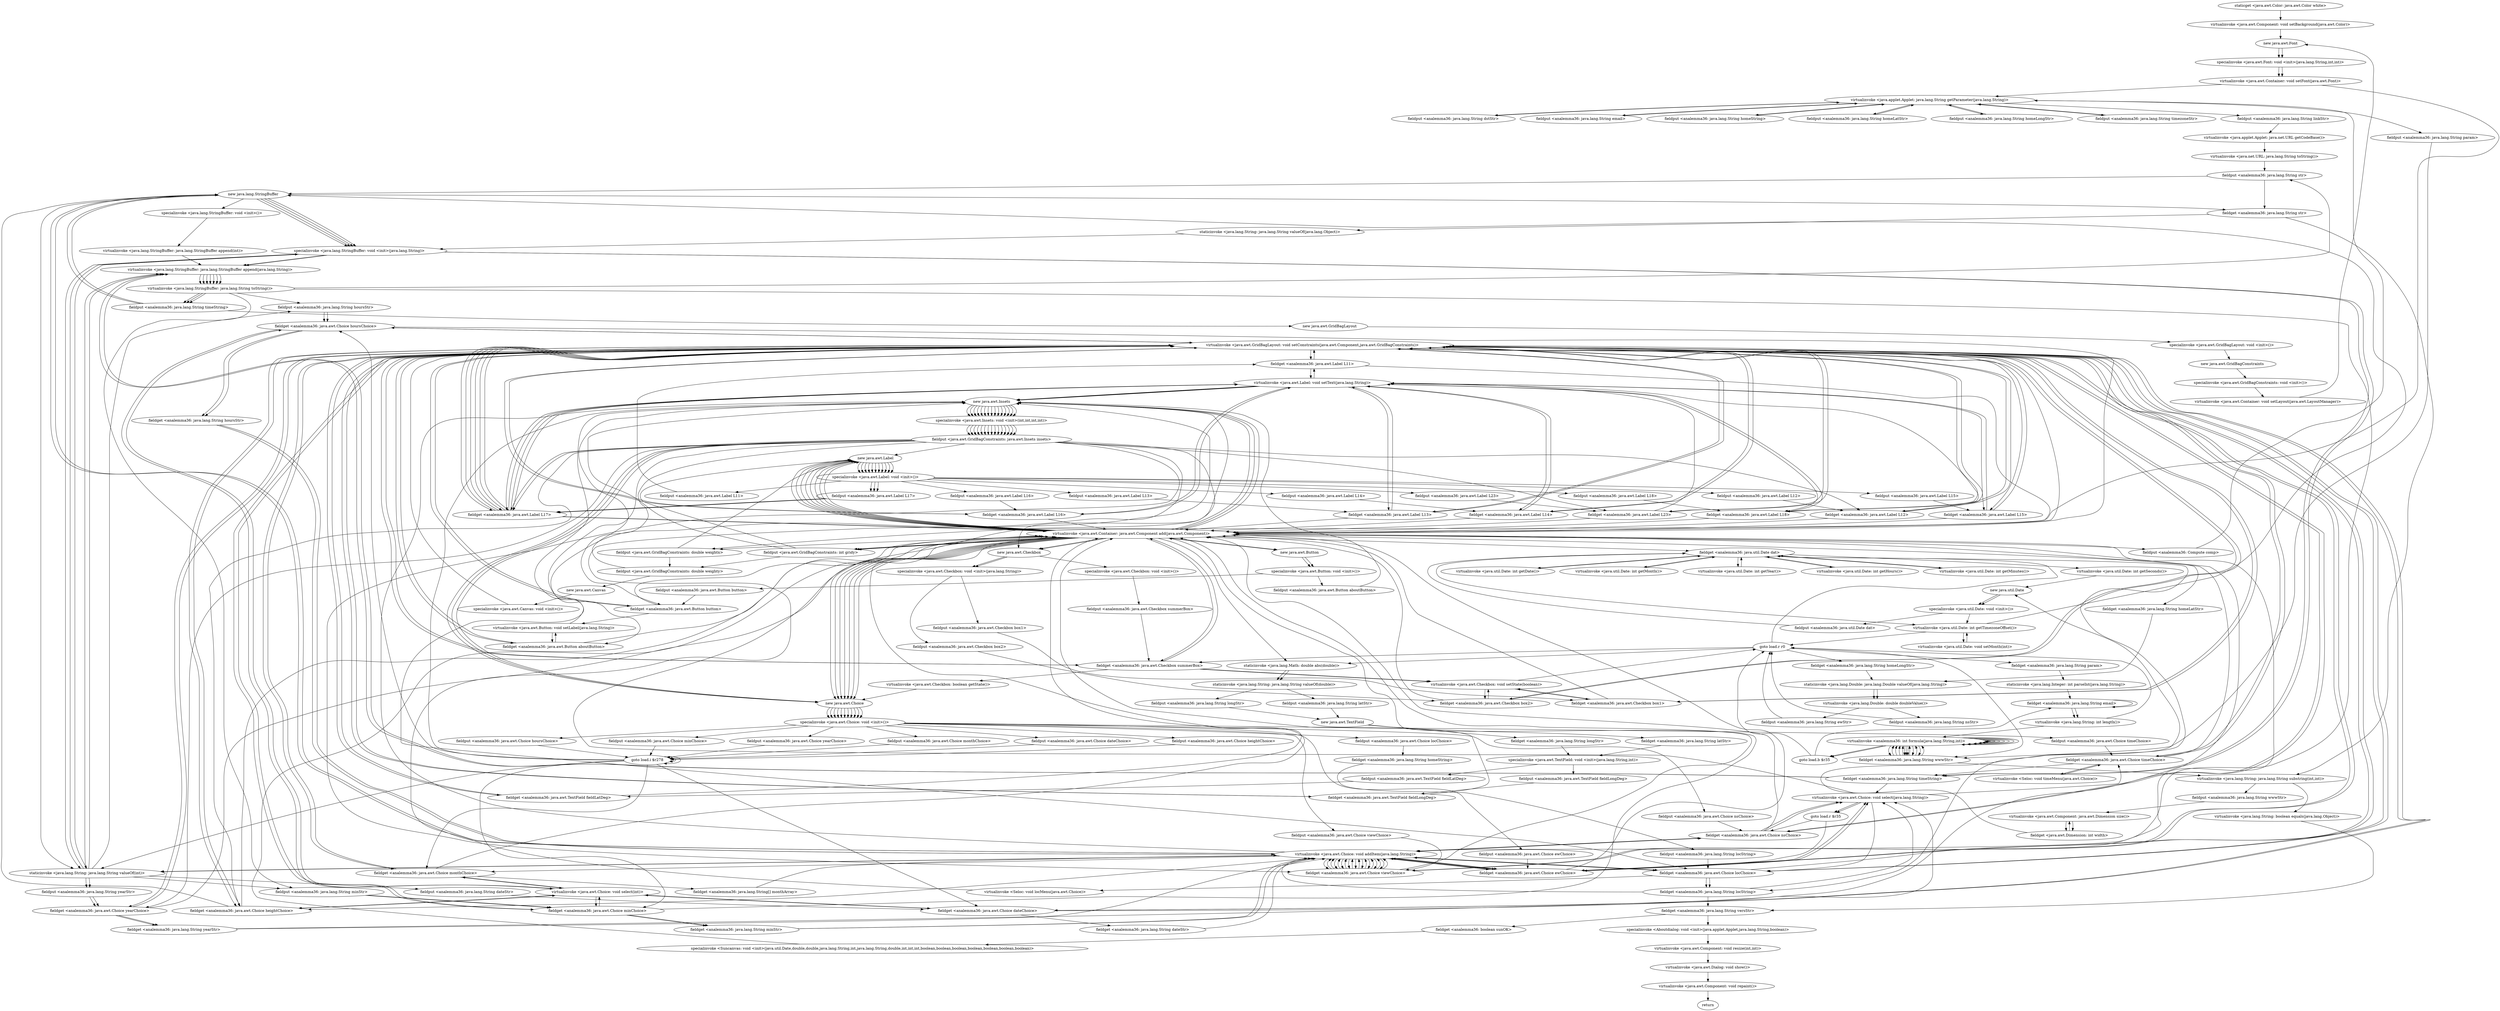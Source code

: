 digraph "" {
"staticget <java.awt.Color: java.awt.Color white>";
 "staticget <java.awt.Color: java.awt.Color white>"->"virtualinvoke <java.awt.Component: void setBackground(java.awt.Color)>";
 "virtualinvoke <java.awt.Component: void setBackground(java.awt.Color)>"->"new java.awt.Font";
 "new java.awt.Font"->"specialinvoke <java.awt.Font: void <init>(java.lang.String,int,int)>";
 "specialinvoke <java.awt.Font: void <init>(java.lang.String,int,int)>"->"virtualinvoke <java.awt.Container: void setFont(java.awt.Font)>";
 "virtualinvoke <java.awt.Container: void setFont(java.awt.Font)>"->"virtualinvoke <java.applet.Applet: java.lang.String getParameter(java.lang.String)>";
 "virtualinvoke <java.applet.Applet: java.lang.String getParameter(java.lang.String)>"->"fieldput <analemma36: java.lang.String homeString>";
 "fieldput <analemma36: java.lang.String homeString>"->"virtualinvoke <java.applet.Applet: java.lang.String getParameter(java.lang.String)>";
 "virtualinvoke <java.applet.Applet: java.lang.String getParameter(java.lang.String)>"->"fieldput <analemma36: java.lang.String homeLatStr>";
 "fieldput <analemma36: java.lang.String homeLatStr>"->"virtualinvoke <java.applet.Applet: java.lang.String getParameter(java.lang.String)>";
 "virtualinvoke <java.applet.Applet: java.lang.String getParameter(java.lang.String)>"->"fieldput <analemma36: java.lang.String homeLongStr>";
 "fieldput <analemma36: java.lang.String homeLongStr>"->"virtualinvoke <java.applet.Applet: java.lang.String getParameter(java.lang.String)>";
 "virtualinvoke <java.applet.Applet: java.lang.String getParameter(java.lang.String)>"->"fieldput <analemma36: java.lang.String timezoneStr>";
 "fieldput <analemma36: java.lang.String timezoneStr>"->"virtualinvoke <java.applet.Applet: java.lang.String getParameter(java.lang.String)>";
 "virtualinvoke <java.applet.Applet: java.lang.String getParameter(java.lang.String)>"->"fieldput <analemma36: java.lang.String dstStr>";
 "fieldput <analemma36: java.lang.String dstStr>"->"virtualinvoke <java.applet.Applet: java.lang.String getParameter(java.lang.String)>";
 "virtualinvoke <java.applet.Applet: java.lang.String getParameter(java.lang.String)>"->"fieldput <analemma36: java.lang.String linkStr>";
 "fieldput <analemma36: java.lang.String linkStr>"->"virtualinvoke <java.applet.Applet: java.net.URL getCodeBase()>";
 "virtualinvoke <java.applet.Applet: java.net.URL getCodeBase()>"->"virtualinvoke <java.net.URL: java.lang.String toString()>";
 "virtualinvoke <java.net.URL: java.lang.String toString()>"->"fieldput <analemma36: java.lang.String str>";
 "fieldput <analemma36: java.lang.String str>"->"new java.lang.StringBuffer";
 "new java.lang.StringBuffer"->"fieldget <analemma36: java.lang.String str>";
 "fieldget <analemma36: java.lang.String str>"->"staticinvoke <java.lang.String: java.lang.String valueOf(java.lang.Object)>";
 "staticinvoke <java.lang.String: java.lang.String valueOf(java.lang.Object)>"->"specialinvoke <java.lang.StringBuffer: void <init>(java.lang.String)>";
 "specialinvoke <java.lang.StringBuffer: void <init>(java.lang.String)>"->"virtualinvoke <java.lang.StringBuffer: java.lang.StringBuffer append(java.lang.String)>";
 "virtualinvoke <java.lang.StringBuffer: java.lang.StringBuffer append(java.lang.String)>"->"virtualinvoke <java.lang.StringBuffer: java.lang.String toString()>";
 "virtualinvoke <java.lang.StringBuffer: java.lang.String toString()>"->"fieldput <analemma36: java.lang.String str>";
 "fieldput <analemma36: java.lang.String str>"->"fieldget <analemma36: java.lang.String str>";
 "fieldget <analemma36: java.lang.String str>"->"virtualinvoke <java.lang.String: java.lang.String substring(int,int)>";
 "virtualinvoke <java.lang.String: java.lang.String substring(int,int)>"->"fieldput <analemma36: java.lang.String wwwStr>";
 "fieldput <analemma36: java.lang.String wwwStr>"->"virtualinvoke <java.awt.Component: java.awt.Dimension size()>";
 "virtualinvoke <java.awt.Component: java.awt.Dimension size()>"->"fieldget <java.awt.Dimension: int width>";
 "fieldget <java.awt.Dimension: int width>"->"virtualinvoke <java.awt.Component: java.awt.Dimension size()>";
 "virtualinvoke <java.awt.Component: java.awt.Dimension size()>"->"fieldget <java.awt.Dimension: int width>";
 "fieldget <java.awt.Dimension: int width>"->"new java.util.Date";
 "new java.util.Date"->"specialinvoke <java.util.Date: void <init>()>";
 "specialinvoke <java.util.Date: void <init>()>"->"fieldput <analemma36: java.util.Date dat>";
 "fieldput <analemma36: java.util.Date dat>"->"fieldget <analemma36: java.util.Date dat>";
 "fieldget <analemma36: java.util.Date dat>"->"virtualinvoke <java.util.Date: int getHours()>";
 "virtualinvoke <java.util.Date: int getHours()>"->"fieldget <analemma36: java.util.Date dat>";
 "fieldget <analemma36: java.util.Date dat>"->"virtualinvoke <java.util.Date: int getMinutes()>";
 "virtualinvoke <java.util.Date: int getMinutes()>"->"fieldget <analemma36: java.util.Date dat>";
 "fieldget <analemma36: java.util.Date dat>"->"virtualinvoke <java.util.Date: int getDate()>";
 "virtualinvoke <java.util.Date: int getDate()>"->"fieldget <analemma36: java.util.Date dat>";
 "fieldget <analemma36: java.util.Date dat>"->"virtualinvoke <java.util.Date: int getMonth()>";
 "virtualinvoke <java.util.Date: int getMonth()>"->"fieldget <analemma36: java.util.Date dat>";
 "fieldget <analemma36: java.util.Date dat>"->"virtualinvoke <java.util.Date: int getYear()>";
 "virtualinvoke <java.util.Date: int getYear()>"->"fieldget <analemma36: java.util.Date dat>";
 "fieldget <analemma36: java.util.Date dat>"->"virtualinvoke <java.util.Date: int getSeconds()>";
 "virtualinvoke <java.util.Date: int getSeconds()>"->"new java.util.Date";
 "new java.util.Date"->"specialinvoke <java.util.Date: void <init>()>";
 "specialinvoke <java.util.Date: void <init>()>"->"virtualinvoke <java.util.Date: int getTimezoneOffset()>";
 "virtualinvoke <java.util.Date: int getTimezoneOffset()>"->"virtualinvoke <java.util.Date: void setMonth(int)>";
 "virtualinvoke <java.util.Date: void setMonth(int)>"->"virtualinvoke <java.util.Date: int getTimezoneOffset()>";
 "virtualinvoke <java.util.Date: int getTimezoneOffset()>"->"goto load.r r0";
 "goto load.r r0"->"fieldget <analemma36: java.util.Date dat>";
 "fieldget <analemma36: java.util.Date dat>"->"virtualinvoke <java.util.Date: int getTimezoneOffset()>";
 "virtualinvoke <java.util.Date: int getTimezoneOffset()>"->"new java.lang.StringBuffer";
 "new java.lang.StringBuffer"->"staticinvoke <java.lang.String: java.lang.String valueOf(int)>";
 "staticinvoke <java.lang.String: java.lang.String valueOf(int)>"->"specialinvoke <java.lang.StringBuffer: void <init>(java.lang.String)>";
 "specialinvoke <java.lang.StringBuffer: void <init>(java.lang.String)>"->"virtualinvoke <java.lang.StringBuffer: java.lang.StringBuffer append(java.lang.String)>";
 "virtualinvoke <java.lang.StringBuffer: java.lang.StringBuffer append(java.lang.String)>"->"virtualinvoke <java.lang.StringBuffer: java.lang.String toString()>";
 "virtualinvoke <java.lang.StringBuffer: java.lang.String toString()>"->"fieldput <analemma36: java.lang.String timeString>";
 "fieldput <analemma36: java.lang.String timeString>"->"new java.lang.StringBuffer";
 "new java.lang.StringBuffer"->"specialinvoke <java.lang.StringBuffer: void <init>(java.lang.String)>";
 "specialinvoke <java.lang.StringBuffer: void <init>(java.lang.String)>"->"fieldget <analemma36: java.lang.String timeString>";
 "fieldget <analemma36: java.lang.String timeString>"->"virtualinvoke <java.lang.StringBuffer: java.lang.StringBuffer append(java.lang.String)>";
 "virtualinvoke <java.lang.StringBuffer: java.lang.StringBuffer append(java.lang.String)>"->"virtualinvoke <java.lang.StringBuffer: java.lang.String toString()>";
 "virtualinvoke <java.lang.StringBuffer: java.lang.String toString()>"->"fieldput <analemma36: java.lang.String timeString>";
 "fieldput <analemma36: java.lang.String timeString>"->"new java.lang.StringBuffer";
 "new java.lang.StringBuffer"->"specialinvoke <java.lang.StringBuffer: void <init>(java.lang.String)>";
 "specialinvoke <java.lang.StringBuffer: void <init>(java.lang.String)>"->"fieldget <analemma36: java.lang.String timeString>";
 "fieldget <analemma36: java.lang.String timeString>"->"virtualinvoke <java.lang.StringBuffer: java.lang.StringBuffer append(java.lang.String)>";
 "virtualinvoke <java.lang.StringBuffer: java.lang.StringBuffer append(java.lang.String)>"->"virtualinvoke <java.lang.StringBuffer: java.lang.String toString()>";
 "virtualinvoke <java.lang.StringBuffer: java.lang.String toString()>"->"fieldput <analemma36: java.lang.String timeString>";
 "fieldput <analemma36: java.lang.String timeString>"->"new java.awt.GridBagLayout";
 "new java.awt.GridBagLayout"->"specialinvoke <java.awt.GridBagLayout: void <init>()>";
 "specialinvoke <java.awt.GridBagLayout: void <init>()>"->"new java.awt.GridBagConstraints";
 "new java.awt.GridBagConstraints"->"specialinvoke <java.awt.GridBagConstraints: void <init>()>";
 "specialinvoke <java.awt.GridBagConstraints: void <init>()>"->"virtualinvoke <java.awt.Container: void setLayout(java.awt.LayoutManager)>";
 "virtualinvoke <java.awt.Container: void setLayout(java.awt.LayoutManager)>"->"new java.awt.Font";
 "new java.awt.Font"->"specialinvoke <java.awt.Font: void <init>(java.lang.String,int,int)>";
 "specialinvoke <java.awt.Font: void <init>(java.lang.String,int,int)>"->"virtualinvoke <java.awt.Container: void setFont(java.awt.Font)>";
 "virtualinvoke <java.awt.Container: void setFont(java.awt.Font)>"->"fieldput <java.awt.GridBagConstraints: double weightx>";
 "fieldput <java.awt.GridBagConstraints: double weightx>"->"fieldput <java.awt.GridBagConstraints: double weighty>";
 "fieldput <java.awt.GridBagConstraints: double weighty>"->"new java.awt.Insets";
 "new java.awt.Insets"->"specialinvoke <java.awt.Insets: void <init>(int,int,int,int)>";
 "specialinvoke <java.awt.Insets: void <init>(int,int,int,int)>"->"fieldput <java.awt.GridBagConstraints: java.awt.Insets insets>";
 "fieldput <java.awt.GridBagConstraints: java.awt.Insets insets>"->"new java.awt.Label";
 "new java.awt.Label"->"specialinvoke <java.awt.Label: void <init>()>";
 "specialinvoke <java.awt.Label: void <init>()>"->"fieldput <analemma36: java.awt.Label L11>";
 "fieldput <analemma36: java.awt.Label L11>"->"fieldget <analemma36: java.awt.Label L11>";
 "fieldget <analemma36: java.awt.Label L11>"->"virtualinvoke <java.awt.Label: void setText(java.lang.String)>";
 "virtualinvoke <java.awt.Label: void setText(java.lang.String)>"->"fieldget <analemma36: java.awt.Label L11>";
 "fieldget <analemma36: java.awt.Label L11>"->"virtualinvoke <java.awt.GridBagLayout: void setConstraints(java.awt.Component,java.awt.GridBagConstraints)>";
 "virtualinvoke <java.awt.GridBagLayout: void setConstraints(java.awt.Component,java.awt.GridBagConstraints)>"->"fieldget <analemma36: java.awt.Label L11>";
 "fieldget <analemma36: java.awt.Label L11>"->"virtualinvoke <java.awt.Container: java.awt.Component add(java.awt.Component)>";
 "virtualinvoke <java.awt.Container: java.awt.Component add(java.awt.Component)>"->"new java.awt.Label";
 "new java.awt.Label"->"specialinvoke <java.awt.Label: void <init>()>";
 "specialinvoke <java.awt.Label: void <init>()>"->"fieldput <analemma36: java.awt.Label L17>";
 "fieldput <analemma36: java.awt.Label L17>"->"fieldget <analemma36: java.awt.Label L17>";
 "fieldget <analemma36: java.awt.Label L17>"->"virtualinvoke <java.awt.Label: void setText(java.lang.String)>";
 "virtualinvoke <java.awt.Label: void setText(java.lang.String)>"->"new java.awt.Insets";
 "new java.awt.Insets"->"specialinvoke <java.awt.Insets: void <init>(int,int,int,int)>";
 "specialinvoke <java.awt.Insets: void <init>(int,int,int,int)>"->"fieldput <java.awt.GridBagConstraints: java.awt.Insets insets>";
 "fieldput <java.awt.GridBagConstraints: java.awt.Insets insets>"->"fieldget <analemma36: java.awt.Label L17>";
 "fieldget <analemma36: java.awt.Label L17>"->"virtualinvoke <java.awt.GridBagLayout: void setConstraints(java.awt.Component,java.awt.GridBagConstraints)>";
 "virtualinvoke <java.awt.GridBagLayout: void setConstraints(java.awt.Component,java.awt.GridBagConstraints)>"->"fieldget <analemma36: java.awt.Label L17>";
 "fieldget <analemma36: java.awt.Label L17>"->"virtualinvoke <java.awt.Container: java.awt.Component add(java.awt.Component)>";
 "virtualinvoke <java.awt.Container: java.awt.Component add(java.awt.Component)>"->"new java.awt.Label";
 "new java.awt.Label"->"specialinvoke <java.awt.Label: void <init>()>";
 "specialinvoke <java.awt.Label: void <init>()>"->"fieldput <analemma36: java.awt.Label L12>";
 "fieldput <analemma36: java.awt.Label L12>"->"fieldget <analemma36: java.awt.Label L12>";
 "fieldget <analemma36: java.awt.Label L12>"->"virtualinvoke <java.awt.Label: void setText(java.lang.String)>";
 "virtualinvoke <java.awt.Label: void setText(java.lang.String)>"->"new java.awt.Insets";
 "new java.awt.Insets"->"specialinvoke <java.awt.Insets: void <init>(int,int,int,int)>";
 "specialinvoke <java.awt.Insets: void <init>(int,int,int,int)>"->"fieldput <java.awt.GridBagConstraints: java.awt.Insets insets>";
 "fieldput <java.awt.GridBagConstraints: java.awt.Insets insets>"->"fieldget <analemma36: java.awt.Label L12>";
 "fieldget <analemma36: java.awt.Label L12>"->"virtualinvoke <java.awt.GridBagLayout: void setConstraints(java.awt.Component,java.awt.GridBagConstraints)>";
 "virtualinvoke <java.awt.GridBagLayout: void setConstraints(java.awt.Component,java.awt.GridBagConstraints)>"->"fieldget <analemma36: java.awt.Label L12>";
 "fieldget <analemma36: java.awt.Label L12>"->"virtualinvoke <java.awt.Container: java.awt.Component add(java.awt.Component)>";
 "virtualinvoke <java.awt.Container: java.awt.Component add(java.awt.Component)>"->"fieldput <java.awt.GridBagConstraints: double weightx>";
 "fieldput <java.awt.GridBagConstraints: double weightx>"->"new java.awt.Label";
 "new java.awt.Label"->"specialinvoke <java.awt.Label: void <init>()>";
 "specialinvoke <java.awt.Label: void <init>()>"->"fieldput <analemma36: java.awt.Label L13>";
 "fieldput <analemma36: java.awt.Label L13>"->"fieldget <analemma36: java.awt.Label L13>";
 "fieldget <analemma36: java.awt.Label L13>"->"virtualinvoke <java.awt.Label: void setText(java.lang.String)>";
 "virtualinvoke <java.awt.Label: void setText(java.lang.String)>"->"fieldget <analemma36: java.awt.Label L13>";
 "fieldget <analemma36: java.awt.Label L13>"->"virtualinvoke <java.awt.GridBagLayout: void setConstraints(java.awt.Component,java.awt.GridBagConstraints)>";
 "virtualinvoke <java.awt.GridBagLayout: void setConstraints(java.awt.Component,java.awt.GridBagConstraints)>"->"fieldget <analemma36: java.awt.Label L13>";
 "fieldget <analemma36: java.awt.Label L13>"->"virtualinvoke <java.awt.Container: java.awt.Component add(java.awt.Component)>";
 "virtualinvoke <java.awt.Container: java.awt.Component add(java.awt.Component)>"->"new java.awt.Label";
 "new java.awt.Label"->"specialinvoke <java.awt.Label: void <init>()>";
 "specialinvoke <java.awt.Label: void <init>()>"->"fieldput <analemma36: java.awt.Label L14>";
 "fieldput <analemma36: java.awt.Label L14>"->"fieldget <analemma36: java.awt.Label L14>";
 "fieldget <analemma36: java.awt.Label L14>"->"virtualinvoke <java.awt.Label: void setText(java.lang.String)>";
 "virtualinvoke <java.awt.Label: void setText(java.lang.String)>"->"fieldget <analemma36: java.awt.Label L14>";
 "fieldget <analemma36: java.awt.Label L14>"->"virtualinvoke <java.awt.GridBagLayout: void setConstraints(java.awt.Component,java.awt.GridBagConstraints)>";
 "virtualinvoke <java.awt.GridBagLayout: void setConstraints(java.awt.Component,java.awt.GridBagConstraints)>"->"fieldget <analemma36: java.awt.Label L14>";
 "fieldget <analemma36: java.awt.Label L14>"->"virtualinvoke <java.awt.Container: java.awt.Component add(java.awt.Component)>";
 "virtualinvoke <java.awt.Container: java.awt.Component add(java.awt.Component)>"->"new java.awt.Label";
 "new java.awt.Label"->"specialinvoke <java.awt.Label: void <init>()>";
 "specialinvoke <java.awt.Label: void <init>()>"->"fieldput <analemma36: java.awt.Label L15>";
 "fieldput <analemma36: java.awt.Label L15>"->"fieldget <analemma36: java.awt.Label L15>";
 "fieldget <analemma36: java.awt.Label L15>"->"virtualinvoke <java.awt.Label: void setText(java.lang.String)>";
 "virtualinvoke <java.awt.Label: void setText(java.lang.String)>"->"fieldget <analemma36: java.awt.Label L15>";
 "fieldget <analemma36: java.awt.Label L15>"->"virtualinvoke <java.awt.GridBagLayout: void setConstraints(java.awt.Component,java.awt.GridBagConstraints)>";
 "virtualinvoke <java.awt.GridBagLayout: void setConstraints(java.awt.Component,java.awt.GridBagConstraints)>"->"fieldget <analemma36: java.awt.Label L15>";
 "fieldget <analemma36: java.awt.Label L15>"->"virtualinvoke <java.awt.Container: java.awt.Component add(java.awt.Component)>";
 "virtualinvoke <java.awt.Container: java.awt.Component add(java.awt.Component)>"->"new java.awt.Label";
 "new java.awt.Label"->"specialinvoke <java.awt.Label: void <init>()>";
 "specialinvoke <java.awt.Label: void <init>()>"->"fieldput <analemma36: java.awt.Label L16>";
 "fieldput <analemma36: java.awt.Label L16>"->"fieldget <analemma36: java.awt.Label L16>";
 "fieldget <analemma36: java.awt.Label L16>"->"virtualinvoke <java.awt.Label: void setText(java.lang.String)>";
 "virtualinvoke <java.awt.Label: void setText(java.lang.String)>"->"fieldget <analemma36: java.awt.Label L16>";
 "fieldget <analemma36: java.awt.Label L16>"->"virtualinvoke <java.awt.GridBagLayout: void setConstraints(java.awt.Component,java.awt.GridBagConstraints)>";
 "virtualinvoke <java.awt.GridBagLayout: void setConstraints(java.awt.Component,java.awt.GridBagConstraints)>"->"fieldget <analemma36: java.awt.Label L16>";
 "fieldget <analemma36: java.awt.Label L16>"->"virtualinvoke <java.awt.Container: java.awt.Component add(java.awt.Component)>";
 "virtualinvoke <java.awt.Container: java.awt.Component add(java.awt.Component)>"->"new java.awt.Label";
 "new java.awt.Label"->"specialinvoke <java.awt.Label: void <init>()>";
 "specialinvoke <java.awt.Label: void <init>()>"->"fieldput <analemma36: java.awt.Label L17>";
 "fieldput <analemma36: java.awt.Label L17>"->"fieldget <analemma36: java.awt.Label L17>";
 "fieldget <analemma36: java.awt.Label L17>"->"virtualinvoke <java.awt.Label: void setText(java.lang.String)>";
 "virtualinvoke <java.awt.Label: void setText(java.lang.String)>"->"fieldget <analemma36: java.awt.Label L17>";
 "fieldget <analemma36: java.awt.Label L17>"->"virtualinvoke <java.awt.GridBagLayout: void setConstraints(java.awt.Component,java.awt.GridBagConstraints)>";
 "virtualinvoke <java.awt.GridBagLayout: void setConstraints(java.awt.Component,java.awt.GridBagConstraints)>"->"fieldget <analemma36: java.awt.Label L17>";
 "fieldget <analemma36: java.awt.Label L17>"->"virtualinvoke <java.awt.Container: java.awt.Component add(java.awt.Component)>";
 "virtualinvoke <java.awt.Container: java.awt.Component add(java.awt.Component)>"->"new java.awt.Label";
 "new java.awt.Label"->"specialinvoke <java.awt.Label: void <init>()>";
 "specialinvoke <java.awt.Label: void <init>()>"->"fieldput <analemma36: java.awt.Label L18>";
 "fieldput <analemma36: java.awt.Label L18>"->"fieldget <analemma36: java.awt.Label L18>";
 "fieldget <analemma36: java.awt.Label L18>"->"virtualinvoke <java.awt.Label: void setText(java.lang.String)>";
 "virtualinvoke <java.awt.Label: void setText(java.lang.String)>"->"fieldget <analemma36: java.awt.Label L18>";
 "fieldget <analemma36: java.awt.Label L18>"->"virtualinvoke <java.awt.GridBagLayout: void setConstraints(java.awt.Component,java.awt.GridBagConstraints)>";
 "virtualinvoke <java.awt.GridBagLayout: void setConstraints(java.awt.Component,java.awt.GridBagConstraints)>"->"fieldget <analemma36: java.awt.Label L18>";
 "fieldget <analemma36: java.awt.Label L18>"->"virtualinvoke <java.awt.Container: java.awt.Component add(java.awt.Component)>";
 "virtualinvoke <java.awt.Container: java.awt.Component add(java.awt.Component)>"->"fieldput <java.awt.GridBagConstraints: int gridy>";
 "fieldput <java.awt.GridBagConstraints: int gridy>"->"new java.awt.Insets";
 "new java.awt.Insets"->"specialinvoke <java.awt.Insets: void <init>(int,int,int,int)>";
 "specialinvoke <java.awt.Insets: void <init>(int,int,int,int)>"->"fieldput <java.awt.GridBagConstraints: java.awt.Insets insets>";
 "fieldput <java.awt.GridBagConstraints: java.awt.Insets insets>"->"new java.awt.Choice";
 "new java.awt.Choice"->"specialinvoke <java.awt.Choice: void <init>()>";
 "specialinvoke <java.awt.Choice: void <init>()>"->"fieldput <analemma36: java.awt.Choice timeChoice>";
 "fieldput <analemma36: java.awt.Choice timeChoice>"->"fieldget <analemma36: java.awt.Choice timeChoice>";
 "fieldget <analemma36: java.awt.Choice timeChoice>"->"virtualinvoke <Seloc: void timeMenu(java.awt.Choice)>";
 "virtualinvoke <Seloc: void timeMenu(java.awt.Choice)>"->"fieldget <analemma36: java.awt.Choice timeChoice>";
 "fieldget <analemma36: java.awt.Choice timeChoice>"->"virtualinvoke <java.awt.GridBagLayout: void setConstraints(java.awt.Component,java.awt.GridBagConstraints)>";
 "virtualinvoke <java.awt.GridBagLayout: void setConstraints(java.awt.Component,java.awt.GridBagConstraints)>"->"fieldget <analemma36: java.awt.Choice timeChoice>";
 "fieldget <analemma36: java.awt.Choice timeChoice>"->"fieldget <analemma36: java.lang.String timeString>";
 "fieldget <analemma36: java.lang.String timeString>"->"virtualinvoke <java.awt.Choice: void select(java.lang.String)>";
 "virtualinvoke <java.awt.Choice: void select(java.lang.String)>"->"fieldget <analemma36: java.awt.Choice timeChoice>";
 "fieldget <analemma36: java.awt.Choice timeChoice>"->"virtualinvoke <java.awt.Container: java.awt.Component add(java.awt.Component)>";
 "virtualinvoke <java.awt.Container: java.awt.Component add(java.awt.Component)>"->"new java.awt.Insets";
 "new java.awt.Insets"->"specialinvoke <java.awt.Insets: void <init>(int,int,int,int)>";
 "specialinvoke <java.awt.Insets: void <init>(int,int,int,int)>"->"fieldput <java.awt.GridBagConstraints: java.awt.Insets insets>";
 "fieldput <java.awt.GridBagConstraints: java.awt.Insets insets>"->"new java.awt.Checkbox";
 "new java.awt.Checkbox"->"specialinvoke <java.awt.Checkbox: void <init>()>";
 "specialinvoke <java.awt.Checkbox: void <init>()>"->"fieldput <analemma36: java.awt.Checkbox summerBox>";
 "fieldput <analemma36: java.awt.Checkbox summerBox>"->"fieldget <analemma36: java.awt.Checkbox summerBox>";
 "fieldget <analemma36: java.awt.Checkbox summerBox>"->"virtualinvoke <java.awt.GridBagLayout: void setConstraints(java.awt.Component,java.awt.GridBagConstraints)>";
 "virtualinvoke <java.awt.GridBagLayout: void setConstraints(java.awt.Component,java.awt.GridBagConstraints)>"->"fieldget <analemma36: java.awt.Checkbox summerBox>";
 "fieldget <analemma36: java.awt.Checkbox summerBox>"->"virtualinvoke <java.awt.Container: java.awt.Component add(java.awt.Component)>";
 "virtualinvoke <java.awt.Container: java.awt.Component add(java.awt.Component)>"->"fieldget <analemma36: java.awt.Checkbox summerBox>";
 "fieldget <analemma36: java.awt.Checkbox summerBox>"->"virtualinvoke <java.awt.Checkbox: void setState(boolean)>";
 "virtualinvoke <java.awt.Checkbox: void setState(boolean)>"->"goto load.r r0";
 "goto load.r r0"->"fieldget <analemma36: java.awt.Checkbox summerBox>";
 "fieldget <analemma36: java.awt.Checkbox summerBox>"->"virtualinvoke <java.awt.Checkbox: boolean getState()>";
 "virtualinvoke <java.awt.Checkbox: boolean getState()>"->"new java.awt.Choice";
 "new java.awt.Choice"->"specialinvoke <java.awt.Choice: void <init>()>";
 "specialinvoke <java.awt.Choice: void <init>()>"->"fieldput <analemma36: java.awt.Choice locChoice>";
 "fieldput <analemma36: java.awt.Choice locChoice>"->"fieldget <analemma36: java.lang.String homeString>";
 "fieldget <analemma36: java.lang.String homeString>"->"fieldput <analemma36: java.lang.String locString>";
 "fieldput <analemma36: java.lang.String locString>"->"fieldget <analemma36: java.awt.Choice locChoice>";
 "fieldget <analemma36: java.awt.Choice locChoice>"->"fieldget <analemma36: java.lang.String locString>";
 "fieldget <analemma36: java.lang.String locString>"->"virtualinvoke <java.awt.Choice: void addItem(java.lang.String)>";
 "virtualinvoke <java.awt.Choice: void addItem(java.lang.String)>"->"fieldget <analemma36: java.awt.Choice locChoice>";
 "fieldget <analemma36: java.awt.Choice locChoice>"->"virtualinvoke <java.awt.Choice: void addItem(java.lang.String)>";
 "virtualinvoke <java.awt.Choice: void addItem(java.lang.String)>"->"fieldget <analemma36: java.awt.Choice locChoice>";
 "fieldget <analemma36: java.awt.Choice locChoice>"->"fieldget <analemma36: java.lang.String locString>";
 "fieldget <analemma36: java.lang.String locString>"->"virtualinvoke <java.awt.Choice: void select(java.lang.String)>";
 "virtualinvoke <java.awt.Choice: void select(java.lang.String)>"->"fieldget <analemma36: java.awt.Choice locChoice>";
 "fieldget <analemma36: java.awt.Choice locChoice>"->"virtualinvoke <Seloc: void locMenu(java.awt.Choice)>";
 "virtualinvoke <Seloc: void locMenu(java.awt.Choice)>"->"new java.awt.Insets";
 "new java.awt.Insets"->"specialinvoke <java.awt.Insets: void <init>(int,int,int,int)>";
 "specialinvoke <java.awt.Insets: void <init>(int,int,int,int)>"->"fieldput <java.awt.GridBagConstraints: java.awt.Insets insets>";
 "fieldput <java.awt.GridBagConstraints: java.awt.Insets insets>"->"fieldget <analemma36: java.awt.Choice locChoice>";
 "fieldget <analemma36: java.awt.Choice locChoice>"->"virtualinvoke <java.awt.GridBagLayout: void setConstraints(java.awt.Component,java.awt.GridBagConstraints)>";
 "virtualinvoke <java.awt.GridBagLayout: void setConstraints(java.awt.Component,java.awt.GridBagConstraints)>"->"fieldget <analemma36: java.awt.Choice locChoice>";
 "fieldget <analemma36: java.awt.Choice locChoice>"->"virtualinvoke <java.awt.Container: java.awt.Component add(java.awt.Component)>";
 "virtualinvoke <java.awt.Container: java.awt.Component add(java.awt.Component)>"->"fieldget <analemma36: java.lang.String homeLatStr>";
 "fieldget <analemma36: java.lang.String homeLatStr>"->"staticinvoke <java.lang.Double: java.lang.Double valueOf(java.lang.String)>";
 "staticinvoke <java.lang.Double: java.lang.Double valueOf(java.lang.String)>"->"virtualinvoke <java.lang.Double: double doubleValue()>";
 "virtualinvoke <java.lang.Double: double doubleValue()>"->"fieldput <analemma36: java.lang.String nsStr>";
 "fieldput <analemma36: java.lang.String nsStr>"->"goto load.r r0";
 "goto load.r r0"->"fieldget <analemma36: java.lang.String homeLongStr>";
 "fieldget <analemma36: java.lang.String homeLongStr>"->"staticinvoke <java.lang.Double: java.lang.Double valueOf(java.lang.String)>";
 "staticinvoke <java.lang.Double: java.lang.Double valueOf(java.lang.String)>"->"virtualinvoke <java.lang.Double: double doubleValue()>";
 "virtualinvoke <java.lang.Double: double doubleValue()>"->"fieldput <analemma36: java.lang.String ewStr>";
 "fieldput <analemma36: java.lang.String ewStr>"->"goto load.r r0";
 "goto load.r r0"->"staticinvoke <java.lang.Math: double abs(double)>";
 "staticinvoke <java.lang.Math: double abs(double)>"->"staticinvoke <java.lang.String: java.lang.String valueOf(double)>";
 "staticinvoke <java.lang.String: java.lang.String valueOf(double)>"->"fieldput <analemma36: java.lang.String latStr>";
 "fieldput <analemma36: java.lang.String latStr>"->"new java.awt.TextField";
 "new java.awt.TextField"->"fieldget <analemma36: java.lang.String latStr>";
 "fieldget <analemma36: java.lang.String latStr>"->"specialinvoke <java.awt.TextField: void <init>(java.lang.String,int)>";
 "specialinvoke <java.awt.TextField: void <init>(java.lang.String,int)>"->"fieldput <analemma36: java.awt.TextField fieldLatDeg>";
 "fieldput <analemma36: java.awt.TextField fieldLatDeg>"->"fieldget <analemma36: java.awt.TextField fieldLatDeg>";
 "fieldget <analemma36: java.awt.TextField fieldLatDeg>"->"virtualinvoke <java.awt.GridBagLayout: void setConstraints(java.awt.Component,java.awt.GridBagConstraints)>";
 "virtualinvoke <java.awt.GridBagLayout: void setConstraints(java.awt.Component,java.awt.GridBagConstraints)>"->"fieldget <analemma36: java.awt.TextField fieldLatDeg>";
 "fieldget <analemma36: java.awt.TextField fieldLatDeg>"->"virtualinvoke <java.awt.Container: java.awt.Component add(java.awt.Component)>";
 "virtualinvoke <java.awt.Container: java.awt.Component add(java.awt.Component)>"->"new java.awt.Choice";
 "new java.awt.Choice"->"specialinvoke <java.awt.Choice: void <init>()>";
 "specialinvoke <java.awt.Choice: void <init>()>"->"fieldput <analemma36: java.awt.Choice nsChoice>";
 "fieldput <analemma36: java.awt.Choice nsChoice>"->"fieldget <analemma36: java.awt.Choice nsChoice>";
 "fieldget <analemma36: java.awt.Choice nsChoice>"->"virtualinvoke <java.awt.Choice: void addItem(java.lang.String)>";
 "virtualinvoke <java.awt.Choice: void addItem(java.lang.String)>"->"fieldget <analemma36: java.awt.Choice nsChoice>";
 "fieldget <analemma36: java.awt.Choice nsChoice>"->"virtualinvoke <java.awt.Choice: void addItem(java.lang.String)>";
 "virtualinvoke <java.awt.Choice: void addItem(java.lang.String)>"->"fieldget <analemma36: java.awt.Choice nsChoice>";
 "fieldget <analemma36: java.awt.Choice nsChoice>"->"virtualinvoke <java.awt.Choice: void select(java.lang.String)>";
 "virtualinvoke <java.awt.Choice: void select(java.lang.String)>"->"goto load.r $r35";
 "goto load.r $r35"->"fieldget <analemma36: java.awt.Choice nsChoice>";
 "fieldget <analemma36: java.awt.Choice nsChoice>"->"virtualinvoke <java.awt.GridBagLayout: void setConstraints(java.awt.Component,java.awt.GridBagConstraints)>";
 "virtualinvoke <java.awt.GridBagLayout: void setConstraints(java.awt.Component,java.awt.GridBagConstraints)>"->"fieldget <analemma36: java.awt.Choice nsChoice>";
 "fieldget <analemma36: java.awt.Choice nsChoice>"->"virtualinvoke <java.awt.Container: java.awt.Component add(java.awt.Component)>";
 "virtualinvoke <java.awt.Container: java.awt.Component add(java.awt.Component)>"->"staticinvoke <java.lang.Math: double abs(double)>";
 "staticinvoke <java.lang.Math: double abs(double)>"->"staticinvoke <java.lang.String: java.lang.String valueOf(double)>";
 "staticinvoke <java.lang.String: java.lang.String valueOf(double)>"->"fieldput <analemma36: java.lang.String longStr>";
 "fieldput <analemma36: java.lang.String longStr>"->"new java.awt.TextField";
 "new java.awt.TextField"->"fieldget <analemma36: java.lang.String longStr>";
 "fieldget <analemma36: java.lang.String longStr>"->"specialinvoke <java.awt.TextField: void <init>(java.lang.String,int)>";
 "specialinvoke <java.awt.TextField: void <init>(java.lang.String,int)>"->"fieldput <analemma36: java.awt.TextField fieldLongDeg>";
 "fieldput <analemma36: java.awt.TextField fieldLongDeg>"->"fieldget <analemma36: java.awt.TextField fieldLongDeg>";
 "fieldget <analemma36: java.awt.TextField fieldLongDeg>"->"virtualinvoke <java.awt.GridBagLayout: void setConstraints(java.awt.Component,java.awt.GridBagConstraints)>";
 "virtualinvoke <java.awt.GridBagLayout: void setConstraints(java.awt.Component,java.awt.GridBagConstraints)>"->"fieldget <analemma36: java.awt.TextField fieldLongDeg>";
 "fieldget <analemma36: java.awt.TextField fieldLongDeg>"->"virtualinvoke <java.awt.Container: java.awt.Component add(java.awt.Component)>";
 "virtualinvoke <java.awt.Container: java.awt.Component add(java.awt.Component)>"->"new java.awt.Choice";
 "new java.awt.Choice"->"specialinvoke <java.awt.Choice: void <init>()>";
 "specialinvoke <java.awt.Choice: void <init>()>"->"fieldput <analemma36: java.awt.Choice ewChoice>";
 "fieldput <analemma36: java.awt.Choice ewChoice>"->"fieldget <analemma36: java.awt.Choice ewChoice>";
 "fieldget <analemma36: java.awt.Choice ewChoice>"->"virtualinvoke <java.awt.Choice: void addItem(java.lang.String)>";
 "virtualinvoke <java.awt.Choice: void addItem(java.lang.String)>"->"fieldget <analemma36: java.awt.Choice ewChoice>";
 "fieldget <analemma36: java.awt.Choice ewChoice>"->"virtualinvoke <java.awt.Choice: void addItem(java.lang.String)>";
 "virtualinvoke <java.awt.Choice: void addItem(java.lang.String)>"->"fieldget <analemma36: java.awt.Choice ewChoice>";
 "fieldget <analemma36: java.awt.Choice ewChoice>"->"virtualinvoke <java.awt.Choice: void select(java.lang.String)>";
 "virtualinvoke <java.awt.Choice: void select(java.lang.String)>"->"goto load.r $r35";
 "goto load.r $r35"->"fieldget <analemma36: java.awt.Choice ewChoice>";
 "fieldget <analemma36: java.awt.Choice ewChoice>"->"virtualinvoke <java.awt.GridBagLayout: void setConstraints(java.awt.Component,java.awt.GridBagConstraints)>";
 "virtualinvoke <java.awt.GridBagLayout: void setConstraints(java.awt.Component,java.awt.GridBagConstraints)>"->"fieldget <analemma36: java.awt.Choice ewChoice>";
 "fieldget <analemma36: java.awt.Choice ewChoice>"->"virtualinvoke <java.awt.Container: java.awt.Component add(java.awt.Component)>";
 "virtualinvoke <java.awt.Container: java.awt.Component add(java.awt.Component)>"->"new java.awt.Choice";
 "new java.awt.Choice"->"specialinvoke <java.awt.Choice: void <init>()>";
 "specialinvoke <java.awt.Choice: void <init>()>"->"fieldput <analemma36: java.awt.Choice heightChoice>";
 "fieldput <analemma36: java.awt.Choice heightChoice>"->"goto load.i $r278";
 "goto load.i $r278"->"new java.awt.Insets";
 "new java.awt.Insets"->"specialinvoke <java.awt.Insets: void <init>(int,int,int,int)>";
 "specialinvoke <java.awt.Insets: void <init>(int,int,int,int)>"->"fieldput <java.awt.GridBagConstraints: java.awt.Insets insets>";
 "fieldput <java.awt.GridBagConstraints: java.awt.Insets insets>"->"fieldget <analemma36: java.awt.Choice heightChoice>";
 "fieldget <analemma36: java.awt.Choice heightChoice>"->"virtualinvoke <java.awt.GridBagLayout: void setConstraints(java.awt.Component,java.awt.GridBagConstraints)>";
 "virtualinvoke <java.awt.GridBagLayout: void setConstraints(java.awt.Component,java.awt.GridBagConstraints)>"->"fieldget <analemma36: java.awt.Choice heightChoice>";
 "fieldget <analemma36: java.awt.Choice heightChoice>"->"virtualinvoke <java.awt.Choice: void select(int)>";
 "virtualinvoke <java.awt.Choice: void select(int)>"->"fieldget <analemma36: java.awt.Choice heightChoice>";
 "fieldget <analemma36: java.awt.Choice heightChoice>"->"virtualinvoke <java.awt.Container: java.awt.Component add(java.awt.Component)>";
 "virtualinvoke <java.awt.Container: java.awt.Component add(java.awt.Component)>"->"new java.awt.Choice";
 "new java.awt.Choice"->"specialinvoke <java.awt.Choice: void <init>()>";
 "specialinvoke <java.awt.Choice: void <init>()>"->"fieldput <analemma36: java.awt.Choice viewChoice>";
 "fieldput <analemma36: java.awt.Choice viewChoice>"->"fieldget <analemma36: java.awt.Choice viewChoice>";
 "fieldget <analemma36: java.awt.Choice viewChoice>"->"virtualinvoke <java.awt.Choice: void addItem(java.lang.String)>";
 "virtualinvoke <java.awt.Choice: void addItem(java.lang.String)>"->"fieldget <analemma36: java.awt.Choice viewChoice>";
 "fieldget <analemma36: java.awt.Choice viewChoice>"->"virtualinvoke <java.awt.Choice: void addItem(java.lang.String)>";
 "virtualinvoke <java.awt.Choice: void addItem(java.lang.String)>"->"fieldget <analemma36: java.awt.Choice viewChoice>";
 "fieldget <analemma36: java.awt.Choice viewChoice>"->"virtualinvoke <java.awt.Choice: void addItem(java.lang.String)>";
 "virtualinvoke <java.awt.Choice: void addItem(java.lang.String)>"->"fieldget <analemma36: java.awt.Choice viewChoice>";
 "fieldget <analemma36: java.awt.Choice viewChoice>"->"virtualinvoke <java.awt.Choice: void addItem(java.lang.String)>";
 "virtualinvoke <java.awt.Choice: void addItem(java.lang.String)>"->"fieldget <analemma36: java.awt.Choice viewChoice>";
 "fieldget <analemma36: java.awt.Choice viewChoice>"->"virtualinvoke <java.awt.Choice: void addItem(java.lang.String)>";
 "virtualinvoke <java.awt.Choice: void addItem(java.lang.String)>"->"fieldget <analemma36: java.awt.Choice viewChoice>";
 "fieldget <analemma36: java.awt.Choice viewChoice>"->"virtualinvoke <java.awt.Choice: void addItem(java.lang.String)>";
 "virtualinvoke <java.awt.Choice: void addItem(java.lang.String)>"->"fieldget <analemma36: java.awt.Choice viewChoice>";
 "fieldget <analemma36: java.awt.Choice viewChoice>"->"virtualinvoke <java.awt.Choice: void addItem(java.lang.String)>";
 "virtualinvoke <java.awt.Choice: void addItem(java.lang.String)>"->"fieldget <analemma36: java.awt.Choice viewChoice>";
 "fieldget <analemma36: java.awt.Choice viewChoice>"->"virtualinvoke <java.awt.Choice: void addItem(java.lang.String)>";
 "virtualinvoke <java.awt.Choice: void addItem(java.lang.String)>"->"fieldget <analemma36: java.awt.Choice viewChoice>";
 "fieldget <analemma36: java.awt.Choice viewChoice>"->"virtualinvoke <java.awt.Choice: void addItem(java.lang.String)>";
 "virtualinvoke <java.awt.Choice: void addItem(java.lang.String)>"->"fieldget <analemma36: java.awt.Choice viewChoice>";
 "fieldget <analemma36: java.awt.Choice viewChoice>"->"virtualinvoke <java.awt.Choice: void addItem(java.lang.String)>";
 "virtualinvoke <java.awt.Choice: void addItem(java.lang.String)>"->"new java.awt.Insets";
 "new java.awt.Insets"->"specialinvoke <java.awt.Insets: void <init>(int,int,int,int)>";
 "specialinvoke <java.awt.Insets: void <init>(int,int,int,int)>"->"fieldput <java.awt.GridBagConstraints: java.awt.Insets insets>";
 "fieldput <java.awt.GridBagConstraints: java.awt.Insets insets>"->"fieldget <analemma36: java.awt.Choice viewChoice>";
 "fieldget <analemma36: java.awt.Choice viewChoice>"->"virtualinvoke <java.awt.GridBagLayout: void setConstraints(java.awt.Component,java.awt.GridBagConstraints)>";
 "virtualinvoke <java.awt.GridBagLayout: void setConstraints(java.awt.Component,java.awt.GridBagConstraints)>"->"fieldget <analemma36: java.awt.Choice viewChoice>";
 "fieldget <analemma36: java.awt.Choice viewChoice>"->"virtualinvoke <java.awt.Container: java.awt.Component add(java.awt.Component)>";
 "virtualinvoke <java.awt.Container: java.awt.Component add(java.awt.Component)>"->"new java.awt.Checkbox";
 "new java.awt.Checkbox"->"specialinvoke <java.awt.Checkbox: void <init>(java.lang.String)>";
 "specialinvoke <java.awt.Checkbox: void <init>(java.lang.String)>"->"fieldput <analemma36: java.awt.Checkbox box1>";
 "fieldput <analemma36: java.awt.Checkbox box1>"->"fieldget <analemma36: java.awt.Checkbox box1>";
 "fieldget <analemma36: java.awt.Checkbox box1>"->"virtualinvoke <java.awt.GridBagLayout: void setConstraints(java.awt.Component,java.awt.GridBagConstraints)>";
 "virtualinvoke <java.awt.GridBagLayout: void setConstraints(java.awt.Component,java.awt.GridBagConstraints)>"->"fieldget <analemma36: java.awt.Checkbox box1>";
 "fieldget <analemma36: java.awt.Checkbox box1>"->"virtualinvoke <java.awt.Checkbox: void setState(boolean)>";
 "virtualinvoke <java.awt.Checkbox: void setState(boolean)>"->"fieldget <analemma36: java.awt.Checkbox box1>";
 "fieldget <analemma36: java.awt.Checkbox box1>"->"virtualinvoke <java.awt.Container: java.awt.Component add(java.awt.Component)>";
 "virtualinvoke <java.awt.Container: java.awt.Component add(java.awt.Component)>"->"fieldput <java.awt.GridBagConstraints: int gridy>";
 "fieldput <java.awt.GridBagConstraints: int gridy>"->"new java.awt.Label";
 "new java.awt.Label"->"specialinvoke <java.awt.Label: void <init>()>";
 "specialinvoke <java.awt.Label: void <init>()>"->"fieldput <analemma36: java.awt.Label L17>";
 "fieldput <analemma36: java.awt.Label L17>"->"fieldget <analemma36: java.awt.Label L17>";
 "fieldget <analemma36: java.awt.Label L17>"->"virtualinvoke <java.awt.Label: void setText(java.lang.String)>";
 "virtualinvoke <java.awt.Label: void setText(java.lang.String)>"->"new java.awt.Insets";
 "new java.awt.Insets"->"specialinvoke <java.awt.Insets: void <init>(int,int,int,int)>";
 "specialinvoke <java.awt.Insets: void <init>(int,int,int,int)>"->"fieldput <java.awt.GridBagConstraints: java.awt.Insets insets>";
 "fieldput <java.awt.GridBagConstraints: java.awt.Insets insets>"->"fieldget <analemma36: java.awt.Label L17>";
 "fieldget <analemma36: java.awt.Label L17>"->"virtualinvoke <java.awt.GridBagLayout: void setConstraints(java.awt.Component,java.awt.GridBagConstraints)>";
 "virtualinvoke <java.awt.GridBagLayout: void setConstraints(java.awt.Component,java.awt.GridBagConstraints)>"->"fieldget <analemma36: java.awt.Label L17>";
 "fieldget <analemma36: java.awt.Label L17>"->"virtualinvoke <java.awt.Container: java.awt.Component add(java.awt.Component)>";
 "virtualinvoke <java.awt.Container: java.awt.Component add(java.awt.Component)>"->"new java.awt.Insets";
 "new java.awt.Insets"->"specialinvoke <java.awt.Insets: void <init>(int,int,int,int)>";
 "specialinvoke <java.awt.Insets: void <init>(int,int,int,int)>"->"fieldput <java.awt.GridBagConstraints: java.awt.Insets insets>";
 "fieldput <java.awt.GridBagConstraints: java.awt.Insets insets>"->"new java.awt.Choice";
 "new java.awt.Choice"->"specialinvoke <java.awt.Choice: void <init>()>";
 "specialinvoke <java.awt.Choice: void <init>()>"->"fieldput <analemma36: java.awt.Choice hoursChoice>";
 "fieldput <analemma36: java.awt.Choice hoursChoice>"->"goto load.i $r278";
 "goto load.i $r278"->"goto load.i $r278";
 "goto load.i $r278"->"fieldget <analemma36: java.awt.Choice hoursChoice>";
 "fieldget <analemma36: java.awt.Choice hoursChoice>"->"virtualinvoke <java.awt.Choice: void select(int)>";
 "virtualinvoke <java.awt.Choice: void select(int)>"->"fieldget <analemma36: java.awt.Choice hoursChoice>";
 "fieldget <analemma36: java.awt.Choice hoursChoice>"->"virtualinvoke <java.awt.GridBagLayout: void setConstraints(java.awt.Component,java.awt.GridBagConstraints)>";
 "virtualinvoke <java.awt.GridBagLayout: void setConstraints(java.awt.Component,java.awt.GridBagConstraints)>"->"fieldget <analemma36: java.awt.Choice hoursChoice>";
 "fieldget <analemma36: java.awt.Choice hoursChoice>"->"virtualinvoke <java.awt.Container: java.awt.Component add(java.awt.Component)>";
 "virtualinvoke <java.awt.Container: java.awt.Component add(java.awt.Component)>"->"new java.awt.Choice";
 "new java.awt.Choice"->"specialinvoke <java.awt.Choice: void <init>()>";
 "specialinvoke <java.awt.Choice: void <init>()>"->"fieldput <analemma36: java.awt.Choice minChoice>";
 "fieldput <analemma36: java.awt.Choice minChoice>"->"goto load.i $r278";
 "goto load.i $r278"->"goto load.i $r278";
 "goto load.i $r278"->"fieldget <analemma36: java.awt.Choice minChoice>";
 "fieldget <analemma36: java.awt.Choice minChoice>"->"virtualinvoke <java.awt.Choice: void select(int)>";
 "virtualinvoke <java.awt.Choice: void select(int)>"->"fieldget <analemma36: java.awt.Choice minChoice>";
 "fieldget <analemma36: java.awt.Choice minChoice>"->"virtualinvoke <java.awt.GridBagLayout: void setConstraints(java.awt.Component,java.awt.GridBagConstraints)>";
 "virtualinvoke <java.awt.GridBagLayout: void setConstraints(java.awt.Component,java.awt.GridBagConstraints)>"->"fieldget <analemma36: java.awt.Choice minChoice>";
 "fieldget <analemma36: java.awt.Choice minChoice>"->"virtualinvoke <java.awt.Container: java.awt.Component add(java.awt.Component)>";
 "virtualinvoke <java.awt.Container: java.awt.Component add(java.awt.Component)>"->"new java.awt.Label";
 "new java.awt.Label"->"specialinvoke <java.awt.Label: void <init>()>";
 "specialinvoke <java.awt.Label: void <init>()>"->"fieldput <analemma36: java.awt.Label L23>";
 "fieldput <analemma36: java.awt.Label L23>"->"fieldget <analemma36: java.awt.Label L23>";
 "fieldget <analemma36: java.awt.Label L23>"->"virtualinvoke <java.awt.Label: void setText(java.lang.String)>";
 "virtualinvoke <java.awt.Label: void setText(java.lang.String)>"->"new java.awt.Insets";
 "new java.awt.Insets"->"specialinvoke <java.awt.Insets: void <init>(int,int,int,int)>";
 "specialinvoke <java.awt.Insets: void <init>(int,int,int,int)>"->"fieldput <java.awt.GridBagConstraints: java.awt.Insets insets>";
 "fieldput <java.awt.GridBagConstraints: java.awt.Insets insets>"->"fieldget <analemma36: java.awt.Label L23>";
 "fieldget <analemma36: java.awt.Label L23>"->"virtualinvoke <java.awt.GridBagLayout: void setConstraints(java.awt.Component,java.awt.GridBagConstraints)>";
 "virtualinvoke <java.awt.GridBagLayout: void setConstraints(java.awt.Component,java.awt.GridBagConstraints)>"->"fieldget <analemma36: java.awt.Label L23>";
 "fieldget <analemma36: java.awt.Label L23>"->"virtualinvoke <java.awt.Container: java.awt.Component add(java.awt.Component)>";
 "virtualinvoke <java.awt.Container: java.awt.Component add(java.awt.Component)>"->"new java.awt.Insets";
 "new java.awt.Insets"->"specialinvoke <java.awt.Insets: void <init>(int,int,int,int)>";
 "specialinvoke <java.awt.Insets: void <init>(int,int,int,int)>"->"fieldput <java.awt.GridBagConstraints: java.awt.Insets insets>";
 "fieldput <java.awt.GridBagConstraints: java.awt.Insets insets>"->"new java.awt.Choice";
 "new java.awt.Choice"->"specialinvoke <java.awt.Choice: void <init>()>";
 "specialinvoke <java.awt.Choice: void <init>()>"->"fieldput <analemma36: java.awt.Choice yearChoice>";
 "fieldput <analemma36: java.awt.Choice yearChoice>"->"goto load.i $r278";
 "goto load.i $r278"->"staticinvoke <java.lang.String: java.lang.String valueOf(int)>";
 "staticinvoke <java.lang.String: java.lang.String valueOf(int)>"->"fieldput <analemma36: java.lang.String yearStr>";
 "fieldput <analemma36: java.lang.String yearStr>"->"fieldget <analemma36: java.awt.Choice yearChoice>";
 "fieldget <analemma36: java.awt.Choice yearChoice>"->"fieldget <analemma36: java.lang.String yearStr>";
 "fieldget <analemma36: java.lang.String yearStr>"->"virtualinvoke <java.awt.Choice: void select(java.lang.String)>";
 "virtualinvoke <java.awt.Choice: void select(java.lang.String)>"->"new java.awt.Insets";
 "new java.awt.Insets"->"specialinvoke <java.awt.Insets: void <init>(int,int,int,int)>";
 "specialinvoke <java.awt.Insets: void <init>(int,int,int,int)>"->"fieldput <java.awt.GridBagConstraints: java.awt.Insets insets>";
 "fieldput <java.awt.GridBagConstraints: java.awt.Insets insets>"->"fieldget <analemma36: java.awt.Choice yearChoice>";
 "fieldget <analemma36: java.awt.Choice yearChoice>"->"virtualinvoke <java.awt.GridBagLayout: void setConstraints(java.awt.Component,java.awt.GridBagConstraints)>";
 "virtualinvoke <java.awt.GridBagLayout: void setConstraints(java.awt.Component,java.awt.GridBagConstraints)>"->"fieldget <analemma36: java.awt.Choice yearChoice>";
 "fieldget <analemma36: java.awt.Choice yearChoice>"->"virtualinvoke <java.awt.Container: java.awt.Component add(java.awt.Component)>";
 "virtualinvoke <java.awt.Container: java.awt.Component add(java.awt.Component)>"->"new java.awt.Choice";
 "new java.awt.Choice"->"specialinvoke <java.awt.Choice: void <init>()>";
 "specialinvoke <java.awt.Choice: void <init>()>"->"fieldput <analemma36: java.awt.Choice monthChoice>";
 "fieldput <analemma36: java.awt.Choice monthChoice>"->"goto load.i $r278";
 "goto load.i $r278"->"fieldget <analemma36: java.awt.Choice monthChoice>";
 "fieldget <analemma36: java.awt.Choice monthChoice>"->"virtualinvoke <java.awt.Choice: void select(int)>";
 "virtualinvoke <java.awt.Choice: void select(int)>"->"fieldget <analemma36: java.awt.Choice monthChoice>";
 "fieldget <analemma36: java.awt.Choice monthChoice>"->"virtualinvoke <java.awt.GridBagLayout: void setConstraints(java.awt.Component,java.awt.GridBagConstraints)>";
 "virtualinvoke <java.awt.GridBagLayout: void setConstraints(java.awt.Component,java.awt.GridBagConstraints)>"->"fieldget <analemma36: java.awt.Choice monthChoice>";
 "fieldget <analemma36: java.awt.Choice monthChoice>"->"virtualinvoke <java.awt.Container: java.awt.Component add(java.awt.Component)>";
 "virtualinvoke <java.awt.Container: java.awt.Component add(java.awt.Component)>"->"new java.awt.Choice";
 "new java.awt.Choice"->"specialinvoke <java.awt.Choice: void <init>()>";
 "specialinvoke <java.awt.Choice: void <init>()>"->"fieldput <analemma36: java.awt.Choice dateChoice>";
 "fieldput <analemma36: java.awt.Choice dateChoice>"->"goto load.i $r278";
 "goto load.i $r278"->"fieldget <analemma36: java.awt.Choice dateChoice>";
 "fieldget <analemma36: java.awt.Choice dateChoice>"->"virtualinvoke <java.awt.Choice: void select(int)>";
 "virtualinvoke <java.awt.Choice: void select(int)>"->"fieldget <analemma36: java.awt.Choice dateChoice>";
 "fieldget <analemma36: java.awt.Choice dateChoice>"->"virtualinvoke <java.awt.GridBagLayout: void setConstraints(java.awt.Component,java.awt.GridBagConstraints)>";
 "virtualinvoke <java.awt.GridBagLayout: void setConstraints(java.awt.Component,java.awt.GridBagConstraints)>"->"fieldget <analemma36: java.awt.Choice dateChoice>";
 "fieldget <analemma36: java.awt.Choice dateChoice>"->"virtualinvoke <java.awt.Container: java.awt.Component add(java.awt.Component)>";
 "virtualinvoke <java.awt.Container: java.awt.Component add(java.awt.Component)>"->"new java.awt.Button";
 "new java.awt.Button"->"specialinvoke <java.awt.Button: void <init>()>";
 "specialinvoke <java.awt.Button: void <init>()>"->"fieldput <analemma36: java.awt.Button button>";
 "fieldput <analemma36: java.awt.Button button>"->"fieldget <analemma36: java.awt.Button button>";
 "fieldget <analemma36: java.awt.Button button>"->"virtualinvoke <java.awt.Button: void setLabel(java.lang.String)>";
 "virtualinvoke <java.awt.Button: void setLabel(java.lang.String)>"->"new java.awt.Insets";
 "new java.awt.Insets"->"specialinvoke <java.awt.Insets: void <init>(int,int,int,int)>";
 "specialinvoke <java.awt.Insets: void <init>(int,int,int,int)>"->"fieldput <java.awt.GridBagConstraints: java.awt.Insets insets>";
 "fieldput <java.awt.GridBagConstraints: java.awt.Insets insets>"->"fieldget <analemma36: java.awt.Button button>";
 "fieldget <analemma36: java.awt.Button button>"->"virtualinvoke <java.awt.GridBagLayout: void setConstraints(java.awt.Component,java.awt.GridBagConstraints)>";
 "virtualinvoke <java.awt.GridBagLayout: void setConstraints(java.awt.Component,java.awt.GridBagConstraints)>"->"fieldget <analemma36: java.awt.Button button>";
 "fieldget <analemma36: java.awt.Button button>"->"virtualinvoke <java.awt.Container: java.awt.Component add(java.awt.Component)>";
 "virtualinvoke <java.awt.Container: java.awt.Component add(java.awt.Component)>"->"new java.awt.Button";
 "new java.awt.Button"->"specialinvoke <java.awt.Button: void <init>()>";
 "specialinvoke <java.awt.Button: void <init>()>"->"fieldput <analemma36: java.awt.Button aboutButton>";
 "fieldput <analemma36: java.awt.Button aboutButton>"->"new java.awt.Insets";
 "new java.awt.Insets"->"specialinvoke <java.awt.Insets: void <init>(int,int,int,int)>";
 "specialinvoke <java.awt.Insets: void <init>(int,int,int,int)>"->"fieldput <java.awt.GridBagConstraints: java.awt.Insets insets>";
 "fieldput <java.awt.GridBagConstraints: java.awt.Insets insets>"->"fieldget <analemma36: java.awt.Button aboutButton>";
 "fieldget <analemma36: java.awt.Button aboutButton>"->"virtualinvoke <java.awt.GridBagLayout: void setConstraints(java.awt.Component,java.awt.GridBagConstraints)>";
 "virtualinvoke <java.awt.GridBagLayout: void setConstraints(java.awt.Component,java.awt.GridBagConstraints)>"->"fieldget <analemma36: java.awt.Button aboutButton>";
 "fieldget <analemma36: java.awt.Button aboutButton>"->"virtualinvoke <java.awt.Button: void setLabel(java.lang.String)>";
 "virtualinvoke <java.awt.Button: void setLabel(java.lang.String)>"->"fieldget <analemma36: java.awt.Button aboutButton>";
 "fieldget <analemma36: java.awt.Button aboutButton>"->"virtualinvoke <java.awt.Container: java.awt.Component add(java.awt.Component)>";
 "virtualinvoke <java.awt.Container: java.awt.Component add(java.awt.Component)>"->"new java.awt.Checkbox";
 "new java.awt.Checkbox"->"specialinvoke <java.awt.Checkbox: void <init>(java.lang.String)>";
 "specialinvoke <java.awt.Checkbox: void <init>(java.lang.String)>"->"fieldput <analemma36: java.awt.Checkbox box2>";
 "fieldput <analemma36: java.awt.Checkbox box2>"->"fieldget <analemma36: java.awt.Checkbox box2>";
 "fieldget <analemma36: java.awt.Checkbox box2>"->"virtualinvoke <java.awt.GridBagLayout: void setConstraints(java.awt.Component,java.awt.GridBagConstraints)>";
 "virtualinvoke <java.awt.GridBagLayout: void setConstraints(java.awt.Component,java.awt.GridBagConstraints)>"->"fieldget <analemma36: java.awt.Checkbox box2>";
 "fieldget <analemma36: java.awt.Checkbox box2>"->"virtualinvoke <java.awt.Checkbox: void setState(boolean)>";
 "virtualinvoke <java.awt.Checkbox: void setState(boolean)>"->"fieldget <analemma36: java.awt.Checkbox box2>";
 "fieldget <analemma36: java.awt.Checkbox box2>"->"virtualinvoke <java.awt.Container: java.awt.Component add(java.awt.Component)>";
 "virtualinvoke <java.awt.Container: java.awt.Component add(java.awt.Component)>"->"fieldget <analemma36: java.util.Date dat>";
 "fieldget <analemma36: java.util.Date dat>"->"fieldget <analemma36: java.lang.String locString>";
 "fieldget <analemma36: java.lang.String locString>"->"fieldget <analemma36: java.lang.String versStr>";
 "fieldget <analemma36: java.lang.String versStr>"->"fieldget <analemma36: boolean sunOK>";
 "fieldget <analemma36: boolean sunOK>"->"specialinvoke <Suncanvas: void <init>(java.util.Date,double,double,java.lang.String,int,java.lang.String,double,int,int,int,boolean,boolean,boolean,boolean,boolean,boolean,boolean)>";
 "specialinvoke <Suncanvas: void <init>(java.util.Date,double,double,java.lang.String,int,java.lang.String,double,int,int,int,boolean,boolean,boolean,boolean,boolean,boolean,boolean)>"->"virtualinvoke <java.awt.Container: java.awt.Component add(java.awt.Component)>";
 "virtualinvoke <java.awt.Container: java.awt.Component add(java.awt.Component)>"->"fieldput <java.awt.GridBagConstraints: int gridy>";
 "fieldput <java.awt.GridBagConstraints: int gridy>"->"fieldput <java.awt.GridBagConstraints: double weighty>";
 "fieldput <java.awt.GridBagConstraints: double weighty>"->"new java.awt.Canvas";
 "new java.awt.Canvas"->"specialinvoke <java.awt.Canvas: void <init>()>";
 "specialinvoke <java.awt.Canvas: void <init>()>"->"virtualinvoke <java.awt.GridBagLayout: void setConstraints(java.awt.Component,java.awt.GridBagConstraints)>";
 "virtualinvoke <java.awt.GridBagLayout: void setConstraints(java.awt.Component,java.awt.GridBagConstraints)>"->"virtualinvoke <java.awt.Container: java.awt.Component add(java.awt.Component)>";
 "virtualinvoke <java.awt.Container: java.awt.Component add(java.awt.Component)>"->"fieldput <analemma36: Compute comp>";
 "fieldput <analemma36: Compute comp>"->"virtualinvoke <java.applet.Applet: java.lang.String getParameter(java.lang.String)>";
 "virtualinvoke <java.applet.Applet: java.lang.String getParameter(java.lang.String)>"->"fieldput <analemma36: java.lang.String email>";
 "fieldput <analemma36: java.lang.String email>"->"virtualinvoke <java.applet.Applet: java.lang.String getParameter(java.lang.String)>";
 "virtualinvoke <java.applet.Applet: java.lang.String getParameter(java.lang.String)>"->"fieldput <analemma36: java.lang.String param>";
 "fieldput <analemma36: java.lang.String param>"->"fieldget <analemma36: java.lang.String wwwStr>";
 "fieldget <analemma36: java.lang.String wwwStr>"->"virtualinvoke <analemma36: int formula(java.lang.String,int)>";
 "virtualinvoke <analemma36: int formula(java.lang.String,int)>"->"virtualinvoke <analemma36: int formula(java.lang.String,int)>";
 "virtualinvoke <analemma36: int formula(java.lang.String,int)>"->"fieldget <analemma36: java.lang.String wwwStr>";
 "fieldget <analemma36: java.lang.String wwwStr>"->"virtualinvoke <analemma36: int formula(java.lang.String,int)>";
 "virtualinvoke <analemma36: int formula(java.lang.String,int)>"->"virtualinvoke <analemma36: int formula(java.lang.String,int)>";
 "virtualinvoke <analemma36: int formula(java.lang.String,int)>"->"fieldget <analemma36: java.lang.String wwwStr>";
 "fieldget <analemma36: java.lang.String wwwStr>"->"virtualinvoke <analemma36: int formula(java.lang.String,int)>";
 "virtualinvoke <analemma36: int formula(java.lang.String,int)>"->"virtualinvoke <analemma36: int formula(java.lang.String,int)>";
 "virtualinvoke <analemma36: int formula(java.lang.String,int)>"->"fieldget <analemma36: java.lang.String wwwStr>";
 "fieldget <analemma36: java.lang.String wwwStr>"->"virtualinvoke <analemma36: int formula(java.lang.String,int)>";
 "virtualinvoke <analemma36: int formula(java.lang.String,int)>"->"virtualinvoke <analemma36: int formula(java.lang.String,int)>";
 "virtualinvoke <analemma36: int formula(java.lang.String,int)>"->"fieldget <analemma36: java.lang.String wwwStr>";
 "fieldget <analemma36: java.lang.String wwwStr>"->"virtualinvoke <analemma36: int formula(java.lang.String,int)>";
 "virtualinvoke <analemma36: int formula(java.lang.String,int)>"->"virtualinvoke <analemma36: int formula(java.lang.String,int)>";
 "virtualinvoke <analemma36: int formula(java.lang.String,int)>"->"fieldget <analemma36: java.lang.String wwwStr>";
 "fieldget <analemma36: java.lang.String wwwStr>"->"virtualinvoke <analemma36: int formula(java.lang.String,int)>";
 "virtualinvoke <analemma36: int formula(java.lang.String,int)>"->"virtualinvoke <analemma36: int formula(java.lang.String,int)>";
 "virtualinvoke <analemma36: int formula(java.lang.String,int)>"->"fieldget <analemma36: java.lang.String wwwStr>";
 "fieldget <analemma36: java.lang.String wwwStr>"->"virtualinvoke <analemma36: int formula(java.lang.String,int)>";
 "virtualinvoke <analemma36: int formula(java.lang.String,int)>"->"virtualinvoke <analemma36: int formula(java.lang.String,int)>";
 "virtualinvoke <analemma36: int formula(java.lang.String,int)>"->"goto load.b $r35";
 "goto load.b $r35"->"fieldget <analemma36: java.lang.String email>";
 "fieldget <analemma36: java.lang.String email>"->"virtualinvoke <java.lang.String: int length()>";
 "virtualinvoke <java.lang.String: int length()>"->"goto load.r r0";
 "goto load.r r0"->"fieldget <analemma36: java.lang.String param>";
 "fieldget <analemma36: java.lang.String param>"->"staticinvoke <java.lang.Integer: int parseInt(java.lang.String)>";
 "staticinvoke <java.lang.Integer: int parseInt(java.lang.String)>"->"fieldget <analemma36: java.lang.String email>";
 "fieldget <analemma36: java.lang.String email>"->"fieldget <analemma36: java.lang.String email>";
 "fieldget <analemma36: java.lang.String email>"->"virtualinvoke <java.lang.String: int length()>";
 "virtualinvoke <java.lang.String: int length()>"->"virtualinvoke <analemma36: int formula(java.lang.String,int)>";
 "virtualinvoke <analemma36: int formula(java.lang.String,int)>"->"goto load.b $r35";
 "goto load.b $r35"->"goto load.r r0";
 "goto load.r r0"->"fieldget <analemma36: java.lang.String wwwStr>";
 "fieldget <analemma36: java.lang.String wwwStr>"->"virtualinvoke <java.lang.String: java.lang.String substring(int,int)>";
 "virtualinvoke <java.lang.String: java.lang.String substring(int,int)>"->"virtualinvoke <java.lang.String: boolean equals(java.lang.Object)>";
 "virtualinvoke <java.lang.String: boolean equals(java.lang.Object)>"->"fieldget <analemma36: java.lang.String versStr>";
 "fieldget <analemma36: java.lang.String versStr>"->"specialinvoke <Aboutdialog: void <init>(java.applet.Applet,java.lang.String,boolean)>";
 "specialinvoke <Aboutdialog: void <init>(java.applet.Applet,java.lang.String,boolean)>"->"virtualinvoke <java.awt.Component: void resize(int,int)>";
 "virtualinvoke <java.awt.Component: void resize(int,int)>"->"virtualinvoke <java.awt.Dialog: void show()>";
 "virtualinvoke <java.awt.Dialog: void show()>"->"virtualinvoke <java.awt.Component: void repaint()>";
 "virtualinvoke <java.awt.Component: void repaint()>"->"return";
"staticinvoke <java.lang.String: java.lang.String valueOf(int)>";
 "staticinvoke <java.lang.String: java.lang.String valueOf(int)>"->"fieldput <analemma36: java.lang.String dateStr>";
 "fieldput <analemma36: java.lang.String dateStr>"->"fieldget <analemma36: java.awt.Choice dateChoice>";
 "fieldget <analemma36: java.awt.Choice dateChoice>"->"fieldget <analemma36: java.lang.String dateStr>";
 "fieldget <analemma36: java.lang.String dateStr>"->"virtualinvoke <java.awt.Choice: void addItem(java.lang.String)>";
 "virtualinvoke <java.awt.Choice: void addItem(java.lang.String)>"->"fieldget <analemma36: java.awt.Choice monthChoice>";
 "fieldget <analemma36: java.awt.Choice monthChoice>"->"fieldget <analemma36: java.lang.String[] monthArray>";
 "fieldget <analemma36: java.lang.String[] monthArray>"->"virtualinvoke <java.awt.Choice: void addItem(java.lang.String)>";
 "virtualinvoke <java.awt.Choice: void addItem(java.lang.String)>"->"staticinvoke <java.lang.String: java.lang.String valueOf(int)>";
 "staticinvoke <java.lang.String: java.lang.String valueOf(int)>"->"fieldput <analemma36: java.lang.String yearStr>";
 "fieldput <analemma36: java.lang.String yearStr>"->"fieldget <analemma36: java.awt.Choice yearChoice>";
 "fieldget <analemma36: java.awt.Choice yearChoice>"->"fieldget <analemma36: java.lang.String yearStr>";
 "fieldget <analemma36: java.lang.String yearStr>"->"virtualinvoke <java.awt.Choice: void addItem(java.lang.String)>";
 "virtualinvoke <java.awt.Choice: void addItem(java.lang.String)>"->"staticinvoke <java.lang.String: java.lang.String valueOf(int)>";
 "staticinvoke <java.lang.String: java.lang.String valueOf(int)>"->"fieldput <analemma36: java.lang.String minStr>";
 "fieldput <analemma36: java.lang.String minStr>"->"fieldget <analemma36: java.awt.Choice minChoice>";
 "fieldget <analemma36: java.awt.Choice minChoice>"->"fieldget <analemma36: java.lang.String minStr>";
 "fieldget <analemma36: java.lang.String minStr>"->"virtualinvoke <java.awt.Choice: void addItem(java.lang.String)>";
 "virtualinvoke <java.awt.Choice: void addItem(java.lang.String)>"->"new java.lang.StringBuffer";
 "new java.lang.StringBuffer"->"specialinvoke <java.lang.StringBuffer: void <init>(java.lang.String)>";
 "specialinvoke <java.lang.StringBuffer: void <init>(java.lang.String)>"->"staticinvoke <java.lang.String: java.lang.String valueOf(int)>";
 "staticinvoke <java.lang.String: java.lang.String valueOf(int)>"->"virtualinvoke <java.lang.StringBuffer: java.lang.StringBuffer append(java.lang.String)>";
 "virtualinvoke <java.lang.StringBuffer: java.lang.StringBuffer append(java.lang.String)>"->"virtualinvoke <java.lang.StringBuffer: java.lang.String toString()>";
 "virtualinvoke <java.lang.StringBuffer: java.lang.String toString()>"->"fieldput <analemma36: java.lang.String minStr>";
 "fieldput <analemma36: java.lang.String minStr>"->"fieldget <analemma36: java.awt.Choice minChoice>";
 "fieldget <analemma36: java.awt.Choice minChoice>"->"fieldget <analemma36: java.lang.String minStr>";
 "fieldget <analemma36: java.lang.String minStr>"->"virtualinvoke <java.awt.Choice: void addItem(java.lang.String)>";
 "virtualinvoke <java.awt.Choice: void addItem(java.lang.String)>"->"staticinvoke <java.lang.String: java.lang.String valueOf(int)>";
 "staticinvoke <java.lang.String: java.lang.String valueOf(int)>"->"fieldput <analemma36: java.lang.String hoursStr>";
 "fieldput <analemma36: java.lang.String hoursStr>"->"fieldget <analemma36: java.awt.Choice hoursChoice>";
 "fieldget <analemma36: java.awt.Choice hoursChoice>"->"fieldget <analemma36: java.lang.String hoursStr>";
 "fieldget <analemma36: java.lang.String hoursStr>"->"virtualinvoke <java.awt.Choice: void addItem(java.lang.String)>";
 "virtualinvoke <java.awt.Choice: void addItem(java.lang.String)>"->"new java.lang.StringBuffer";
 "new java.lang.StringBuffer"->"specialinvoke <java.lang.StringBuffer: void <init>(java.lang.String)>";
 "specialinvoke <java.lang.StringBuffer: void <init>(java.lang.String)>"->"staticinvoke <java.lang.String: java.lang.String valueOf(int)>";
 "staticinvoke <java.lang.String: java.lang.String valueOf(int)>"->"virtualinvoke <java.lang.StringBuffer: java.lang.StringBuffer append(java.lang.String)>";
 "virtualinvoke <java.lang.StringBuffer: java.lang.StringBuffer append(java.lang.String)>"->"virtualinvoke <java.lang.StringBuffer: java.lang.String toString()>";
 "virtualinvoke <java.lang.StringBuffer: java.lang.String toString()>"->"fieldput <analemma36: java.lang.String hoursStr>";
 "fieldput <analemma36: java.lang.String hoursStr>"->"fieldget <analemma36: java.awt.Choice hoursChoice>";
 "fieldget <analemma36: java.awt.Choice hoursChoice>"->"fieldget <analemma36: java.lang.String hoursStr>";
 "fieldget <analemma36: java.lang.String hoursStr>"->"virtualinvoke <java.awt.Choice: void addItem(java.lang.String)>";
 "virtualinvoke <java.awt.Choice: void addItem(java.lang.String)>"->"fieldget <analemma36: java.awt.Choice heightChoice>";
 "fieldget <analemma36: java.awt.Choice heightChoice>"->"new java.lang.StringBuffer";
 "new java.lang.StringBuffer"->"specialinvoke <java.lang.StringBuffer: void <init>()>";
 "specialinvoke <java.lang.StringBuffer: void <init>()>"->"virtualinvoke <java.lang.StringBuffer: java.lang.StringBuffer append(int)>";
 "virtualinvoke <java.lang.StringBuffer: java.lang.StringBuffer append(int)>"->"virtualinvoke <java.lang.StringBuffer: java.lang.StringBuffer append(java.lang.String)>";
 "virtualinvoke <java.lang.StringBuffer: java.lang.StringBuffer append(java.lang.String)>"->"virtualinvoke <java.lang.StringBuffer: java.lang.String toString()>";
 "virtualinvoke <java.lang.StringBuffer: java.lang.String toString()>"->"virtualinvoke <java.awt.Choice: void addItem(java.lang.String)>";
 "virtualinvoke <java.awt.Choice: void addItem(java.lang.String)>"->"fieldget <analemma36: java.awt.Choice ewChoice>";
 "fieldget <analemma36: java.awt.Choice ewChoice>"->"virtualinvoke <java.awt.Choice: void select(java.lang.String)>";
"fieldget <analemma36: java.awt.Choice nsChoice>";
 "fieldget <analemma36: java.awt.Choice nsChoice>"->"virtualinvoke <java.awt.Choice: void select(java.lang.String)>";
"fieldput <analemma36: java.lang.String ewStr>";
"fieldput <analemma36: java.lang.String nsStr>";
"fieldget <analemma36: java.awt.Checkbox summerBox>";
 "fieldget <analemma36: java.awt.Checkbox summerBox>"->"virtualinvoke <java.awt.Checkbox: void setState(boolean)>";
}
